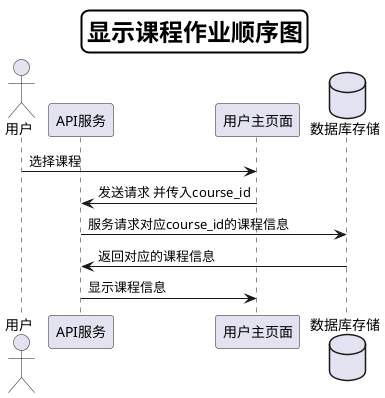 @startuml
skinparam titleBorderRoundCorner 15
skinparam titleBorderThickness 2
skinparam titleBorderColor #Black
skinparam titleFontSize 24
Title 显示课程作业顺序图

actor 用户
participant  API服务
participant  用户主页面
database 数据库存储
用户-> 用户主页面:选择课程
用户主页面->API服务:发送请求 并传入course_id
API服务->数据库存储:服务请求对应course_id的课程信息
数据库存储->API服务:返回对应的课程信息
API服务->用户主页面:显示课程信息
@enduml
